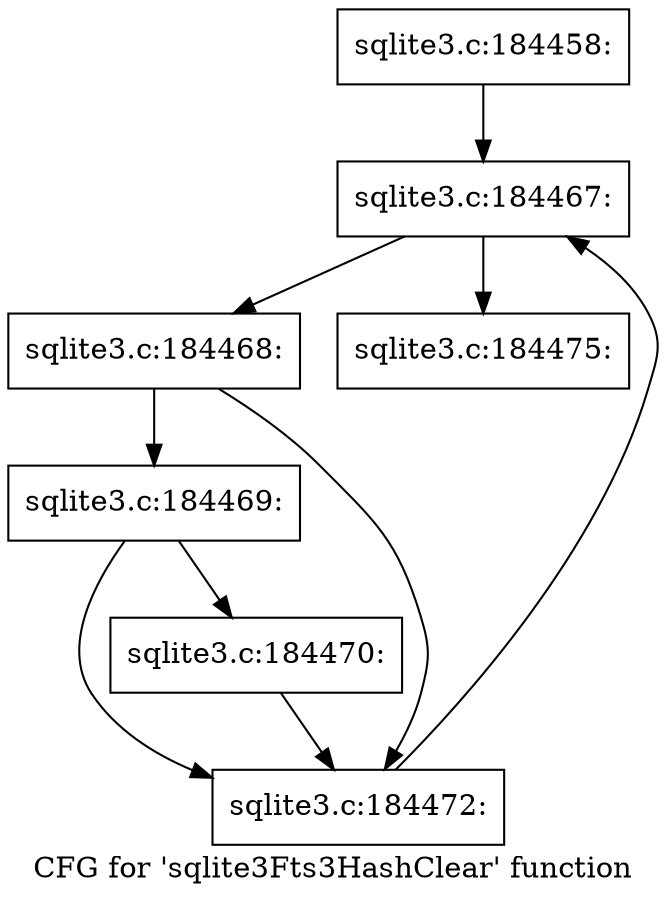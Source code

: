 digraph "CFG for 'sqlite3Fts3HashClear' function" {
	label="CFG for 'sqlite3Fts3HashClear' function";

	Node0x55c0fb3f70e0 [shape=record,label="{sqlite3.c:184458:}"];
	Node0x55c0fb3f70e0 -> Node0x55c0fb3fc370;
	Node0x55c0fb3fc370 [shape=record,label="{sqlite3.c:184467:}"];
	Node0x55c0fb3fc370 -> Node0x55c0fb3fc650;
	Node0x55c0fb3fc370 -> Node0x55c0fb3fc4d0;
	Node0x55c0fb3fc650 [shape=record,label="{sqlite3.c:184468:}"];
	Node0x55c0fb3fc650 -> Node0x55c0fb3fce80;
	Node0x55c0fb3fc650 -> Node0x55c0fb3fce30;
	Node0x55c0fb3fce80 [shape=record,label="{sqlite3.c:184469:}"];
	Node0x55c0fb3fce80 -> Node0x55c0fb3fcde0;
	Node0x55c0fb3fce80 -> Node0x55c0fb3fce30;
	Node0x55c0fb3fcde0 [shape=record,label="{sqlite3.c:184470:}"];
	Node0x55c0fb3fcde0 -> Node0x55c0fb3fce30;
	Node0x55c0fb3fce30 [shape=record,label="{sqlite3.c:184472:}"];
	Node0x55c0fb3fce30 -> Node0x55c0fb3fc370;
	Node0x55c0fb3fc4d0 [shape=record,label="{sqlite3.c:184475:}"];
}
